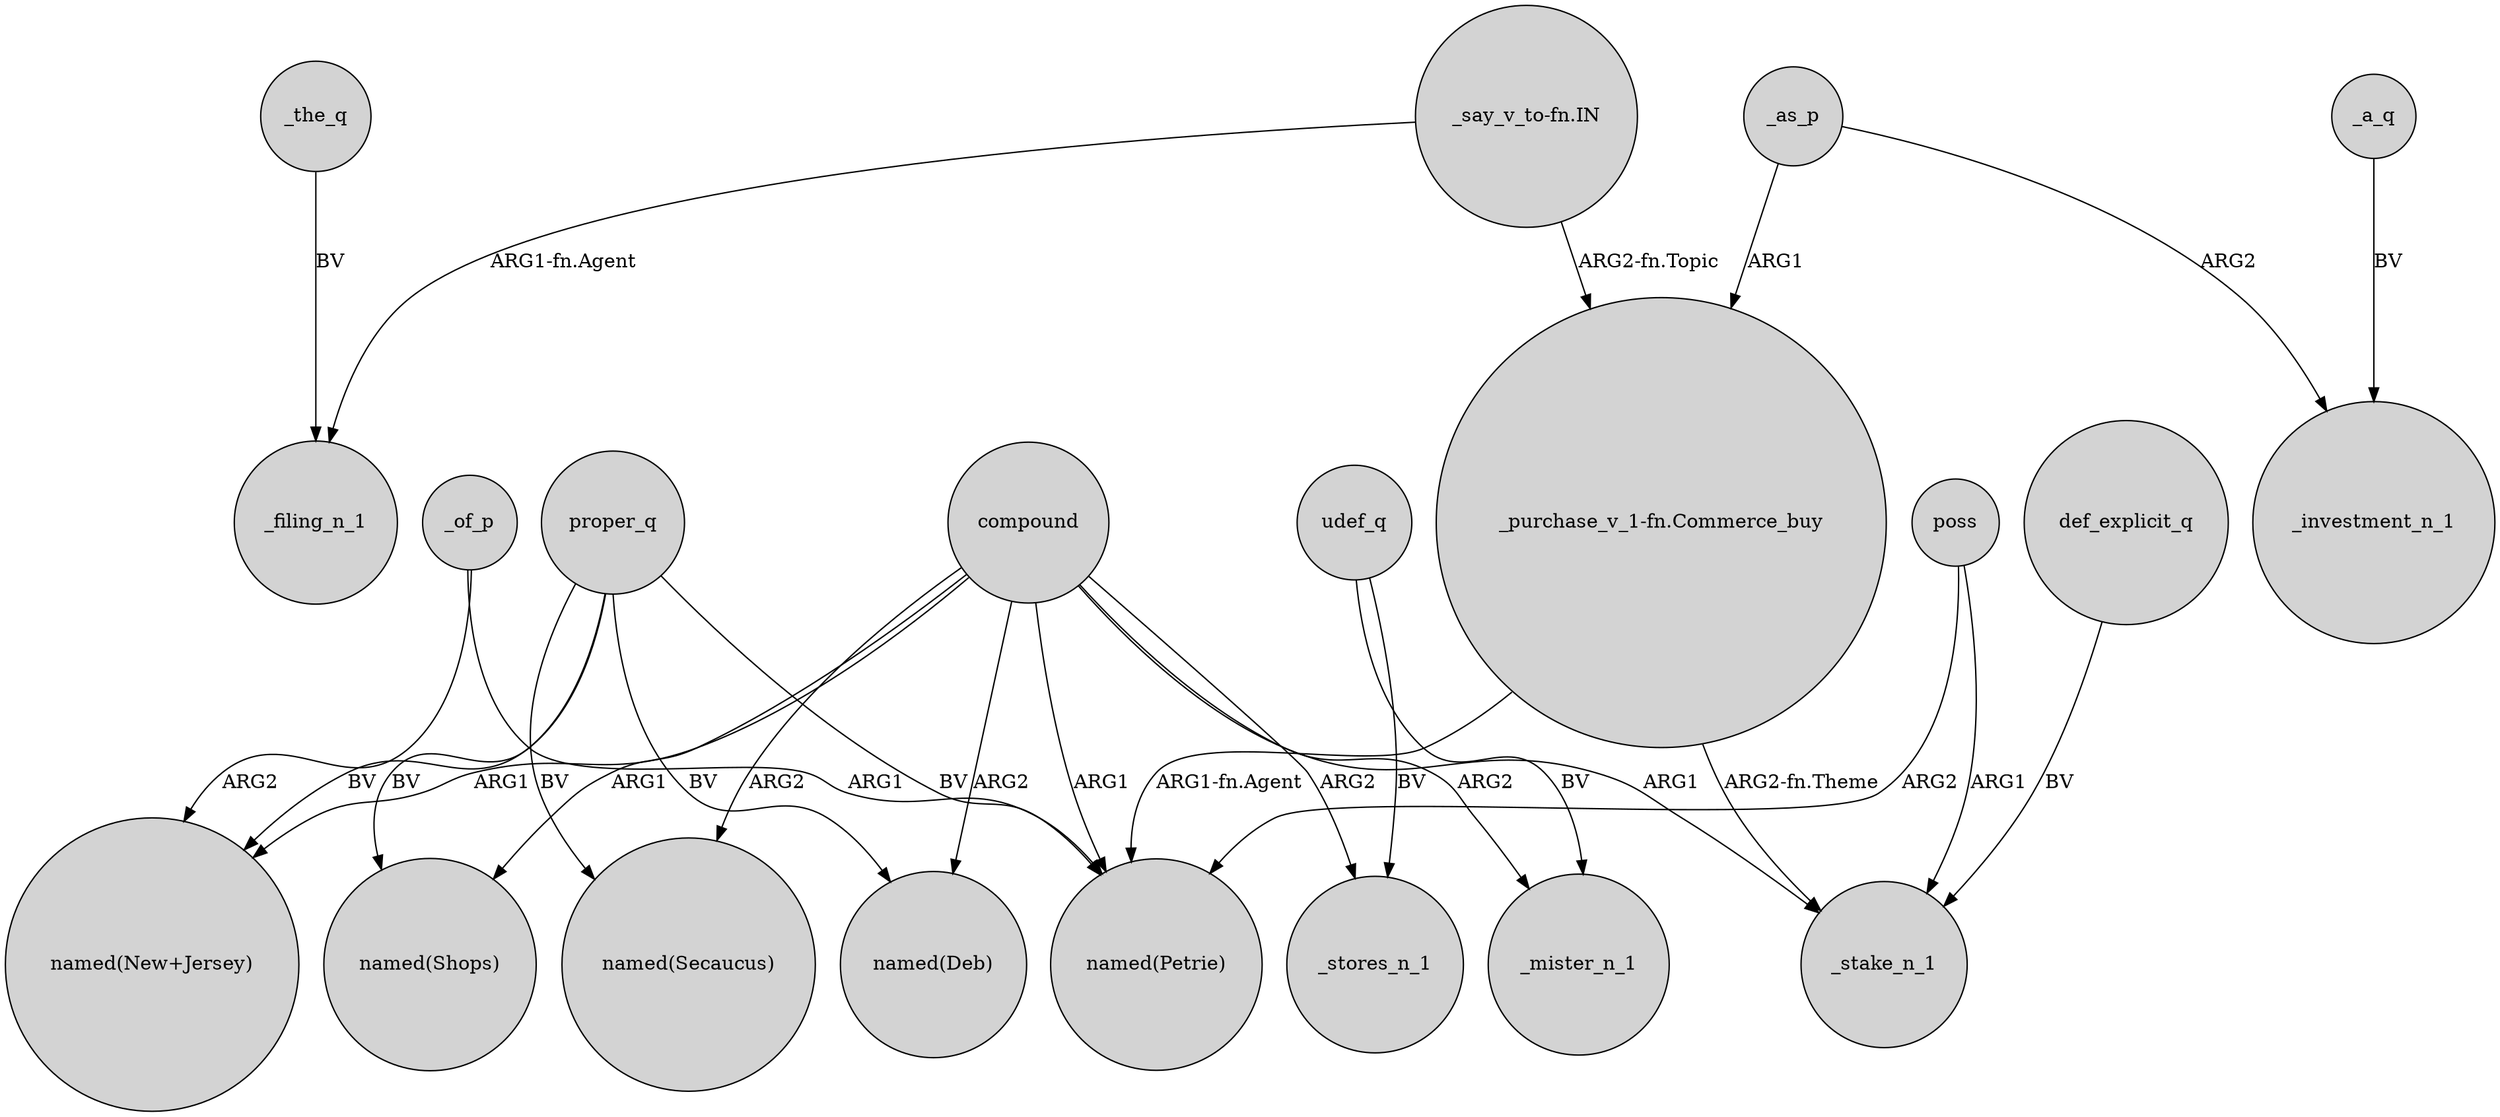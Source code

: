 digraph {
	node [shape=circle style=filled]
	"_purchase_v_1-fn.Commerce_buy" -> "named(Petrie)" [label="ARG1-fn.Agent"]
	proper_q -> "named(Secaucus)" [label=BV]
	_the_q -> _filing_n_1 [label=BV]
	_of_p -> "named(New+Jersey)" [label=ARG2]
	compound -> _mister_n_1 [label=ARG2]
	proper_q -> "named(Deb)" [label=BV]
	proper_q -> "named(New+Jersey)" [label=BV]
	"_say_v_to-fn.IN" -> _filing_n_1 [label="ARG1-fn.Agent"]
	udef_q -> _mister_n_1 [label=BV]
	_of_p -> "named(Petrie)" [label=ARG1]
	compound -> "named(Petrie)" [label=ARG1]
	"_say_v_to-fn.IN" -> "_purchase_v_1-fn.Commerce_buy" [label="ARG2-fn.Topic"]
	compound -> "named(Secaucus)" [label=ARG2]
	udef_q -> _stores_n_1 [label=BV]
	poss -> "named(Petrie)" [label=ARG2]
	poss -> _stake_n_1 [label=ARG1]
	compound -> "named(Deb)" [label=ARG2]
	_a_q -> _investment_n_1 [label=BV]
	proper_q -> "named(Petrie)" [label=BV]
	compound -> _stake_n_1 [label=ARG1]
	compound -> "named(New+Jersey)" [label=ARG1]
	compound -> "named(Shops)" [label=ARG1]
	"_purchase_v_1-fn.Commerce_buy" -> _stake_n_1 [label="ARG2-fn.Theme"]
	_as_p -> _investment_n_1 [label=ARG2]
	proper_q -> "named(Shops)" [label=BV]
	_as_p -> "_purchase_v_1-fn.Commerce_buy" [label=ARG1]
	def_explicit_q -> _stake_n_1 [label=BV]
	compound -> _stores_n_1 [label=ARG2]
}
